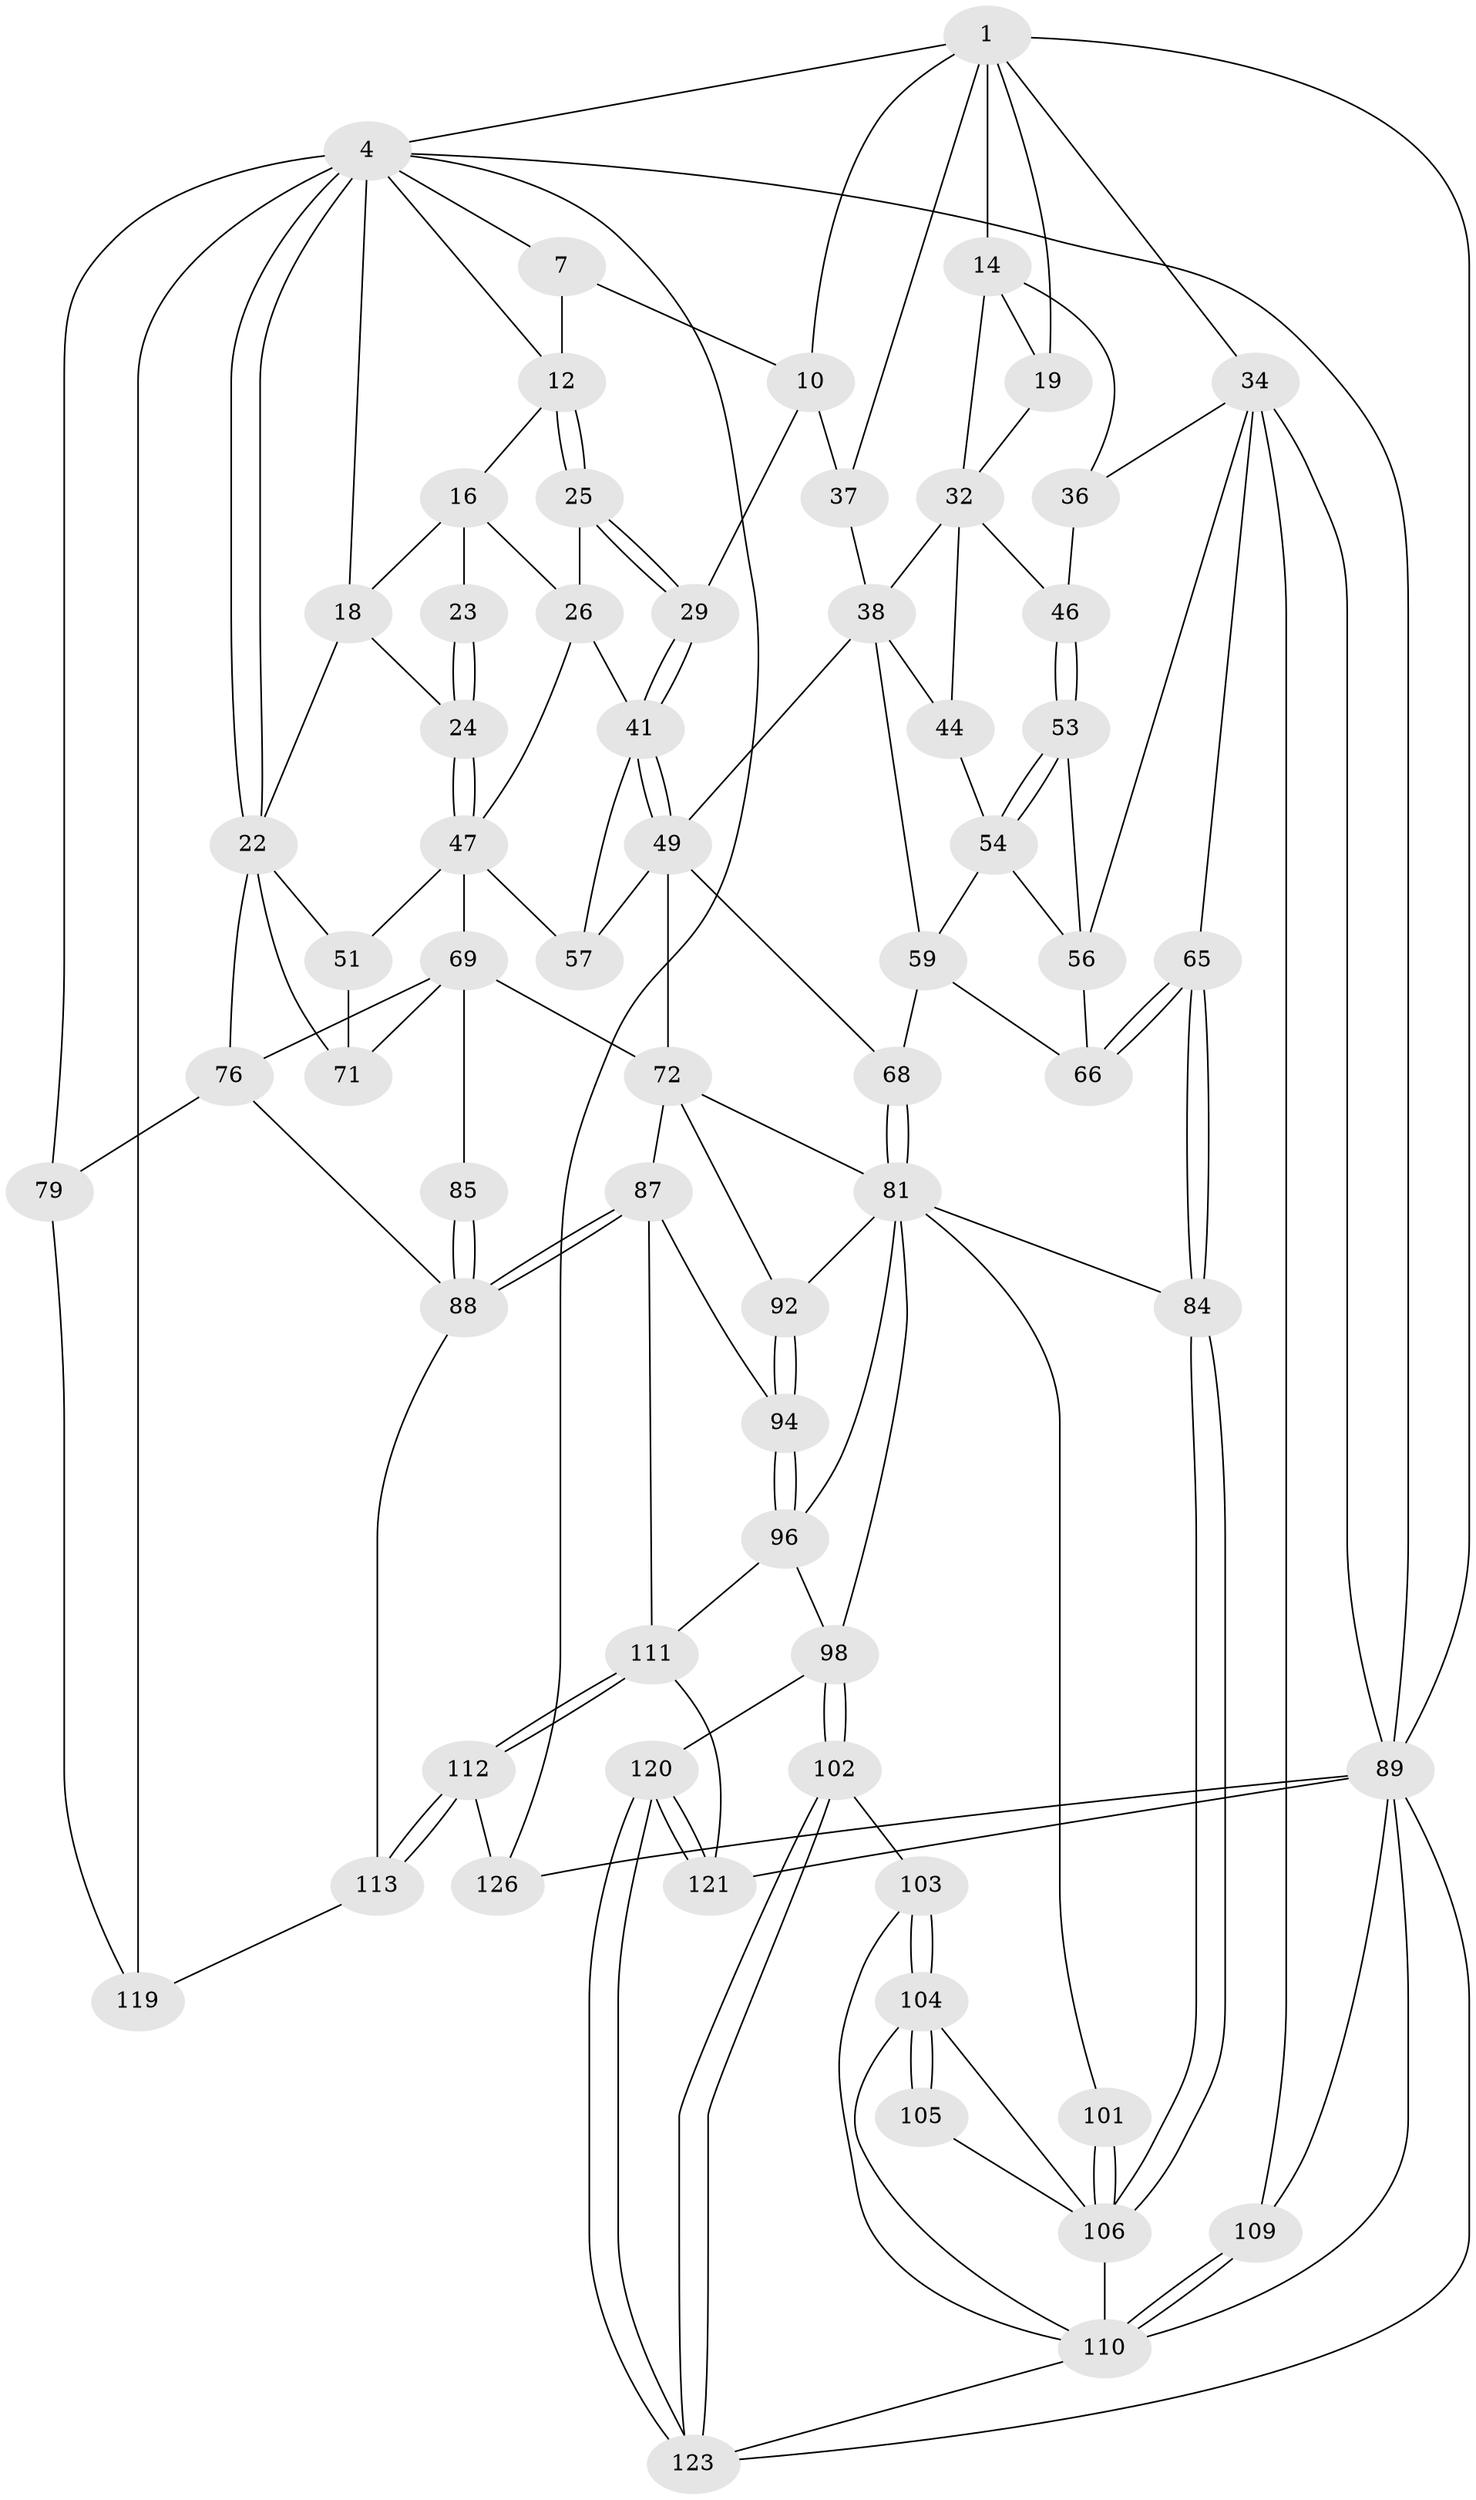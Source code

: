 // original degree distribution, {3: 0.023076923076923078, 6: 0.23076923076923078, 5: 0.5153846153846153, 4: 0.23076923076923078}
// Generated by graph-tools (version 1.1) at 2025/21/03/04/25 18:21:03]
// undirected, 65 vertices, 152 edges
graph export_dot {
graph [start="1"]
  node [color=gray90,style=filled];
  1 [pos="+0.6879513942324731+0",super="+2+8"];
  4 [pos="+0+0",super="+5+80"];
  7 [pos="+0.5252002817614146+0",super="+11"];
  10 [pos="+0.5786698827307627+0.10097791378326912",super="+28"];
  12 [pos="+0.5252054958267212+0.09592648980131657",super="+13"];
  14 [pos="+0.9250205274536849+0",super="+31+15"];
  16 [pos="+0.3715273285637998+0.09813872711763238",super="+17+27"];
  18 [pos="+0.28941694301240845+0.005859680477695621",super="+21"];
  19 [pos="+0.7030116459947575+0.13967703761959904"];
  22 [pos="+0+0.1861574619320299",super="+52"];
  23 [pos="+0.27101699384911965+0.19585906618617577"];
  24 [pos="+0.18171038742990864+0.24372008726265307"];
  25 [pos="+0.46920376263226093+0.18756340553179948"];
  26 [pos="+0.42233831395715826+0.18497104305423623",super="+39"];
  29 [pos="+0.5350227092043542+0.26604264056524785"];
  32 [pos="+0.7991375932092072+0.19371237911537922",super="+33+43"];
  34 [pos="+1+0.3683661708341929",super="+35+63"];
  36 [pos="+0.9279834273020438+0.2880733173846554"];
  37 [pos="+0.6192658621796785+0.23814922308213093"];
  38 [pos="+0.6813587057176045+0.2685970729851087",super="+45"];
  41 [pos="+0.5112335112088124+0.34879992855863784",super="+42"];
  44 [pos="+0.7561231518036753+0.30748593180969697"];
  46 [pos="+0.8687499726692405+0.28828137685803673"];
  47 [pos="+0.2600474244390604+0.3782345700287167",super="+50"];
  49 [pos="+0.5414113666325704+0.4065549317913217",super="+61"];
  51 [pos="+0.2520378181720731+0.398236671944953"];
  53 [pos="+0.8572773021127433+0.387413276224874"];
  54 [pos="+0.8097095156171946+0.463575032936982",super="+55"];
  56 [pos="+0.8941775415372326+0.4077176291760296",super="+60"];
  57 [pos="+0.37740213475416723+0.4557497130366564"];
  59 [pos="+0.6710943519277466+0.44968469032566777",super="+67"];
  65 [pos="+0.8458720396717762+0.6024519913868499"];
  66 [pos="+0.8397432638907758+0.5880784893903894"];
  68 [pos="+0.6125061197280548+0.5750464237365689"];
  69 [pos="+0.3391325172229326+0.5815016012723699",super="+70+74"];
  71 [pos="+0.24290944330774034+0.4090397763589685"];
  72 [pos="+0.44295986751796523+0.5887303296778266",super="+73"];
  76 [pos="+0+0.45910792387687116",super="+78"];
  79 [pos="+0+0.9789331764084133"];
  81 [pos="+0.619673415665442+0.5863558071396475",super="+82"];
  84 [pos="+0.8385478286040635+0.6100666878722221"];
  85 [pos="+0.13819726305668936+0.5935528058804902"];
  87 [pos="+0.19108867319145623+0.698625354991197",super="+95"];
  88 [pos="+0.15019101755623376+0.6529703281269952",super="+93"];
  89 [pos="+1+1",super="+128+90"];
  92 [pos="+0.33708727190856613+0.6878381639564662"];
  94 [pos="+0.30260938004543386+0.723827307696019"];
  96 [pos="+0.44365497091349426+0.8001344712039584",super="+100"];
  98 [pos="+0.5871190308592109+0.7646441675941034",super="+99"];
  101 [pos="+0.7787665665727288+0.6685126551078606"];
  102 [pos="+0.6487346260918776+0.8416024497598471"];
  103 [pos="+0.6783880729455615+0.8413699596888309"];
  104 [pos="+0.6899336026211761+0.8386870460110843",super="+115"];
  105 [pos="+0.7576939183165698+0.7358350493937982"];
  106 [pos="+0.8360287523260445+0.6166016456918915",super="+107"];
  109 [pos="+0.9192089238342075+0.8794448796205072"];
  110 [pos="+0.9057994865983032+0.8757884558196242",super="+116"];
  111 [pos="+0.22734988283127597+0.8316954721720129",super="+114"];
  112 [pos="+0.19850134072574854+0.8681923555949216",super="+125"];
  113 [pos="+0.062458942820246395+0.8636623902895746"];
  119 [pos="+0.05746234954986331+0.8662674370169036"];
  120 [pos="+0.5007059925243181+0.9799765281297315"];
  121 [pos="+0.48132908282352194+1"];
  123 [pos="+0.6356516413136998+0.9170297877763188",super="+124"];
  126 [pos="+0.24831792376101217+1"];
  1 -- 34;
  1 -- 4;
  1 -- 89;
  1 -- 14 [weight=2];
  1 -- 19;
  1 -- 37;
  1 -- 10;
  4 -- 22;
  4 -- 22;
  4 -- 18;
  4 -- 7;
  4 -- 119;
  4 -- 89;
  4 -- 126;
  4 -- 79;
  4 -- 12;
  7 -- 10;
  7 -- 12;
  10 -- 29;
  10 -- 37;
  12 -- 25;
  12 -- 25;
  12 -- 16;
  14 -- 32;
  14 -- 36;
  14 -- 19;
  16 -- 18;
  16 -- 23 [weight=2];
  16 -- 26 [weight=2];
  18 -- 24;
  18 -- 22;
  19 -- 32;
  22 -- 51;
  22 -- 76;
  22 -- 71;
  23 -- 24;
  23 -- 24;
  24 -- 47;
  24 -- 47;
  25 -- 26;
  25 -- 29;
  25 -- 29;
  26 -- 41;
  26 -- 47;
  29 -- 41;
  29 -- 41;
  32 -- 38;
  32 -- 44;
  32 -- 46;
  34 -- 56;
  34 -- 36;
  34 -- 89;
  34 -- 65;
  34 -- 109;
  36 -- 46;
  37 -- 38;
  38 -- 49;
  38 -- 59;
  38 -- 44;
  41 -- 49;
  41 -- 49;
  41 -- 57;
  44 -- 54;
  46 -- 53;
  46 -- 53;
  47 -- 57;
  47 -- 51;
  47 -- 69;
  49 -- 72;
  49 -- 68;
  49 -- 57;
  51 -- 71;
  53 -- 54;
  53 -- 54;
  53 -- 56;
  54 -- 59;
  54 -- 56;
  56 -- 66;
  59 -- 66;
  59 -- 68;
  65 -- 66;
  65 -- 66;
  65 -- 84;
  65 -- 84;
  68 -- 81;
  68 -- 81;
  69 -- 85 [weight=2];
  69 -- 76;
  69 -- 71;
  69 -- 72;
  72 -- 81;
  72 -- 92;
  72 -- 87;
  76 -- 88;
  76 -- 79;
  79 -- 119;
  81 -- 84;
  81 -- 96;
  81 -- 98;
  81 -- 101;
  81 -- 92;
  84 -- 106;
  84 -- 106;
  85 -- 88;
  85 -- 88;
  87 -- 88;
  87 -- 88;
  87 -- 111;
  87 -- 94;
  88 -- 113;
  89 -- 121;
  89 -- 126;
  89 -- 109;
  89 -- 123;
  89 -- 110;
  92 -- 94;
  92 -- 94;
  94 -- 96;
  94 -- 96;
  96 -- 98;
  96 -- 111;
  98 -- 102;
  98 -- 102;
  98 -- 120;
  101 -- 106;
  101 -- 106;
  102 -- 103;
  102 -- 123;
  102 -- 123;
  103 -- 104;
  103 -- 104;
  103 -- 110;
  104 -- 105;
  104 -- 105;
  104 -- 106;
  104 -- 110;
  105 -- 106;
  106 -- 110;
  109 -- 110;
  109 -- 110;
  110 -- 123;
  111 -- 112 [weight=2];
  111 -- 112;
  111 -- 121;
  112 -- 113;
  112 -- 113;
  112 -- 126;
  113 -- 119;
  120 -- 121;
  120 -- 121;
  120 -- 123;
  120 -- 123;
}
